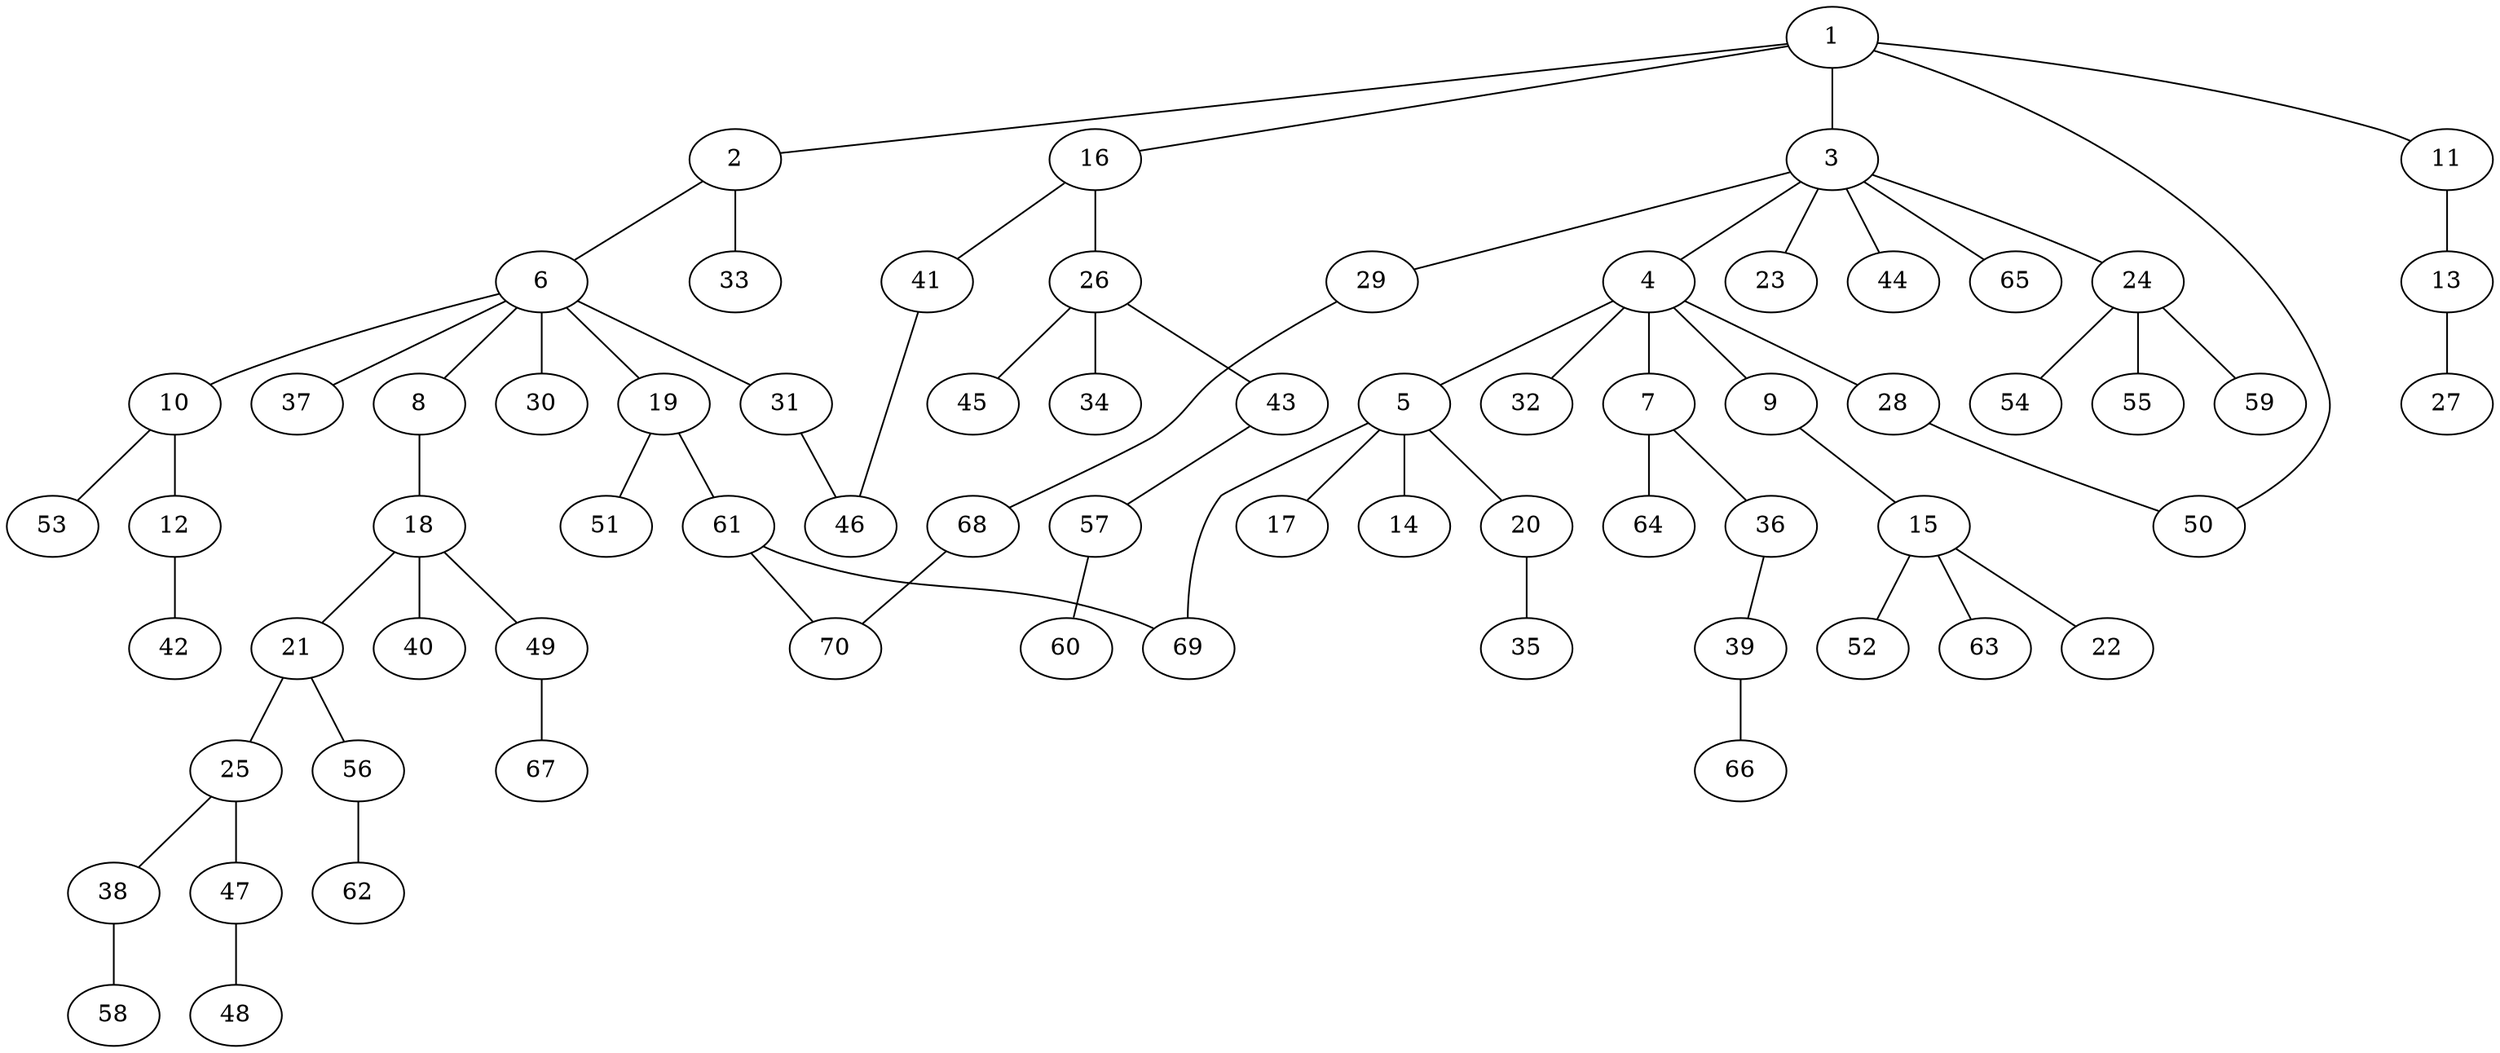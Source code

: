 graph graphname {1--2
1--3
1--11
1--16
1--50
2--6
2--33
3--4
3--23
3--24
3--29
3--44
3--65
4--5
4--7
4--9
4--28
4--32
5--14
5--17
5--20
5--69
6--8
6--10
6--19
6--30
6--31
6--37
7--36
7--64
8--18
9--15
10--12
10--53
11--13
12--42
13--27
15--22
15--52
15--63
16--26
16--41
18--21
18--40
18--49
19--51
19--61
20--35
21--25
21--56
24--54
24--55
24--59
25--38
25--47
26--34
26--43
26--45
28--50
29--68
31--46
36--39
38--58
39--66
41--46
43--57
47--48
49--67
56--62
57--60
61--69
61--70
68--70
}